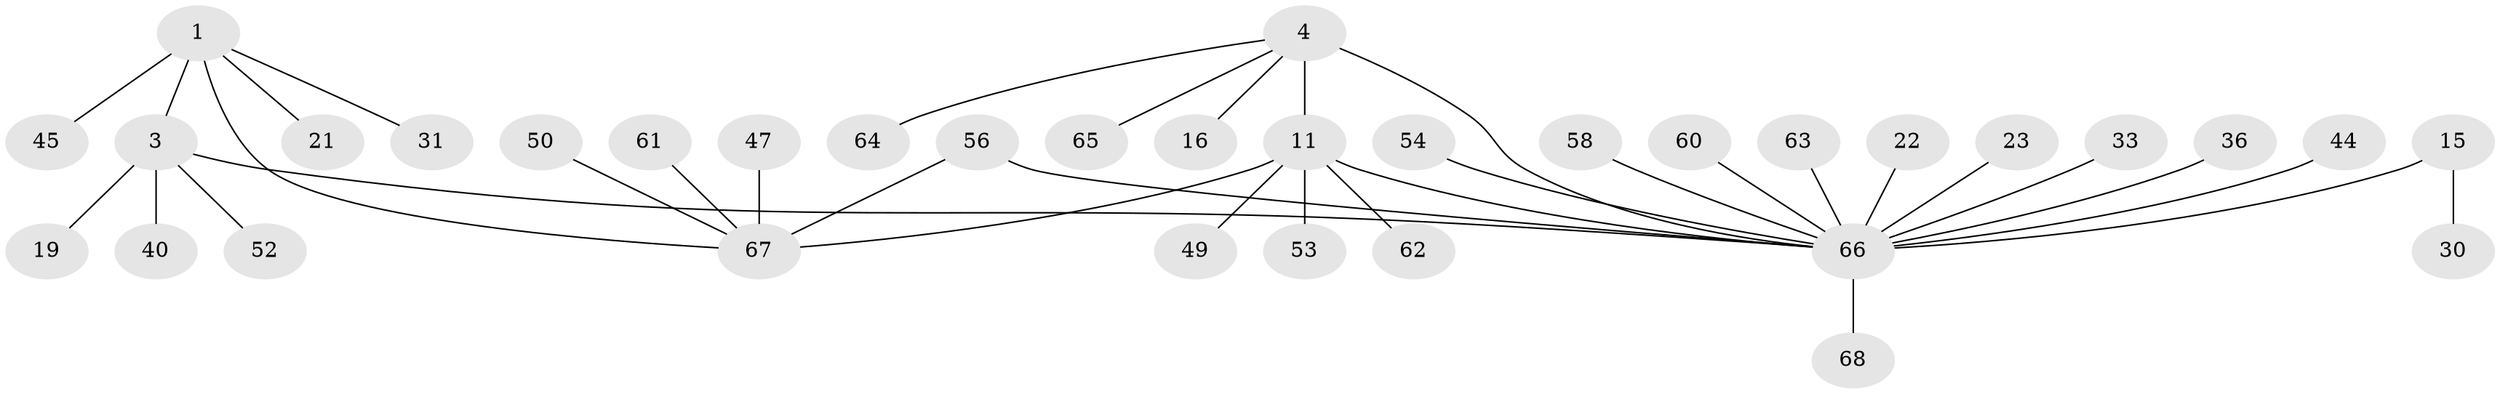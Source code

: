 // original degree distribution, {6: 0.058823529411764705, 5: 0.058823529411764705, 7: 0.04411764705882353, 4: 0.058823529411764705, 8: 0.029411764705882353, 9: 0.014705882352941176, 1: 0.5588235294117647, 2: 0.14705882352941177, 3: 0.029411764705882353}
// Generated by graph-tools (version 1.1) at 2025/54/03/09/25 04:54:11]
// undirected, 34 vertices, 36 edges
graph export_dot {
graph [start="1"]
  node [color=gray90,style=filled];
  1;
  3 [super="+2"];
  4;
  11 [super="+8"];
  15;
  16;
  19;
  21;
  22;
  23;
  30;
  31;
  33;
  36;
  40;
  44 [super="+17"];
  45;
  47;
  49;
  50;
  52;
  53;
  54;
  56;
  58 [super="+20"];
  60 [super="+48"];
  61;
  62;
  63;
  64;
  65;
  66 [super="+26+55+59"];
  67 [super="+9+27+28+42+43+46"];
  68;
  1 -- 3 [weight=2];
  1 -- 21;
  1 -- 31;
  1 -- 45;
  1 -- 67;
  3 -- 19;
  3 -- 40;
  3 -- 52;
  3 -- 66 [weight=3];
  4 -- 11 [weight=2];
  4 -- 16;
  4 -- 64;
  4 -- 65;
  4 -- 66 [weight=2];
  11 -- 49;
  11 -- 62;
  11 -- 53;
  11 -- 66 [weight=3];
  11 -- 67 [weight=2];
  15 -- 30;
  15 -- 66 [weight=8];
  22 -- 66;
  23 -- 66;
  33 -- 66;
  36 -- 66;
  44 -- 66;
  47 -- 67;
  50 -- 67;
  54 -- 66;
  56 -- 66;
  56 -- 67;
  58 -- 66;
  60 -- 66;
  61 -- 67;
  63 -- 66;
  66 -- 68;
}

